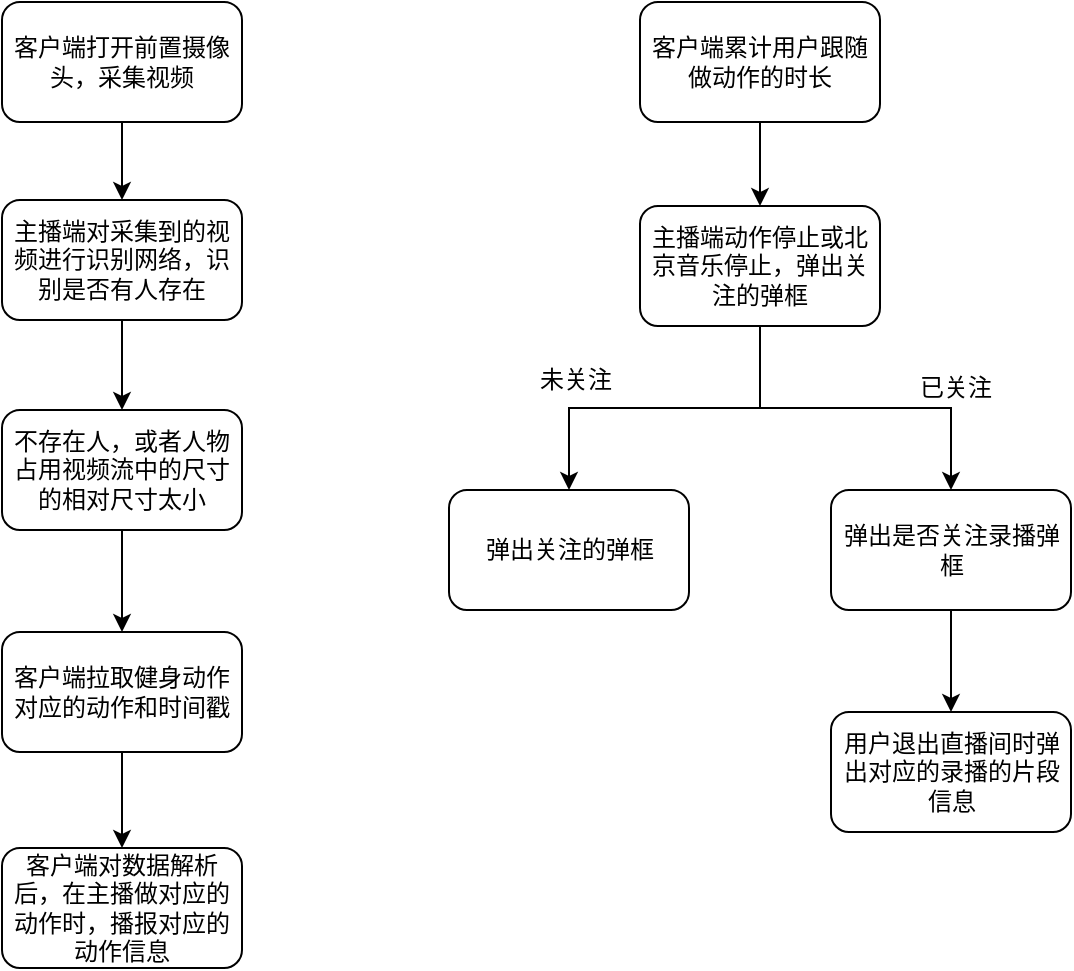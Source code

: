 <mxfile version="17.4.6" type="github" pages="3">
  <diagram id="e5OXoQ5SqC9MxrAJ35tx" name="Page-1">
    <mxGraphModel dx="1422" dy="761" grid="0" gridSize="10" guides="1" tooltips="1" connect="1" arrows="1" fold="1" page="1" pageScale="1" pageWidth="1169" pageHeight="827" math="0" shadow="0">
      <root>
        <mxCell id="0" />
        <mxCell id="1" parent="0" />
        <mxCell id="SPie6-P7ntc7rDsWFgAj-3" style="edgeStyle=orthogonalEdgeStyle;rounded=0;orthogonalLoop=1;jettySize=auto;html=1;exitX=0.5;exitY=1;exitDx=0;exitDy=0;" edge="1" parent="1" source="SPie6-P7ntc7rDsWFgAj-1" target="SPie6-P7ntc7rDsWFgAj-2">
          <mxGeometry relative="1" as="geometry" />
        </mxCell>
        <mxCell id="SPie6-P7ntc7rDsWFgAj-1" value="客户端打开前置摄像头，采集视频" style="rounded=1;whiteSpace=wrap;html=1;" vertex="1" parent="1">
          <mxGeometry x="447" y="49" width="120" height="60" as="geometry" />
        </mxCell>
        <mxCell id="SPie6-P7ntc7rDsWFgAj-5" style="edgeStyle=orthogonalEdgeStyle;rounded=0;orthogonalLoop=1;jettySize=auto;html=1;exitX=0.5;exitY=1;exitDx=0;exitDy=0;" edge="1" parent="1" source="SPie6-P7ntc7rDsWFgAj-2" target="SPie6-P7ntc7rDsWFgAj-4">
          <mxGeometry relative="1" as="geometry" />
        </mxCell>
        <mxCell id="SPie6-P7ntc7rDsWFgAj-2" value="主播端对采集到的视频进行识别网络，识别是否有人存在" style="rounded=1;whiteSpace=wrap;html=1;" vertex="1" parent="1">
          <mxGeometry x="447" y="148" width="120" height="60" as="geometry" />
        </mxCell>
        <mxCell id="SPie6-P7ntc7rDsWFgAj-7" style="edgeStyle=orthogonalEdgeStyle;rounded=0;orthogonalLoop=1;jettySize=auto;html=1;exitX=0.5;exitY=1;exitDx=0;exitDy=0;" edge="1" parent="1" source="SPie6-P7ntc7rDsWFgAj-4" target="SPie6-P7ntc7rDsWFgAj-6">
          <mxGeometry relative="1" as="geometry" />
        </mxCell>
        <mxCell id="SPie6-P7ntc7rDsWFgAj-4" value="不存在人，或者人物占用视频流中的尺寸的相对尺寸太小" style="rounded=1;whiteSpace=wrap;html=1;" vertex="1" parent="1">
          <mxGeometry x="447" y="253" width="120" height="60" as="geometry" />
        </mxCell>
        <mxCell id="SPie6-P7ntc7rDsWFgAj-9" style="edgeStyle=orthogonalEdgeStyle;rounded=0;orthogonalLoop=1;jettySize=auto;html=1;exitX=0.5;exitY=1;exitDx=0;exitDy=0;" edge="1" parent="1" source="SPie6-P7ntc7rDsWFgAj-6" target="SPie6-P7ntc7rDsWFgAj-8">
          <mxGeometry relative="1" as="geometry" />
        </mxCell>
        <mxCell id="SPie6-P7ntc7rDsWFgAj-6" value="客户端拉取健身动作对应的动作和时间戳" style="rounded=1;whiteSpace=wrap;html=1;" vertex="1" parent="1">
          <mxGeometry x="447" y="364" width="120" height="60" as="geometry" />
        </mxCell>
        <mxCell id="SPie6-P7ntc7rDsWFgAj-8" value="客户端对数据解析后，在主播做对应的动作时，播报对应的动作信息" style="rounded=1;whiteSpace=wrap;html=1;" vertex="1" parent="1">
          <mxGeometry x="447" y="472" width="120" height="60" as="geometry" />
        </mxCell>
        <mxCell id="SPie6-P7ntc7rDsWFgAj-18" style="edgeStyle=orthogonalEdgeStyle;rounded=0;orthogonalLoop=1;jettySize=auto;html=1;exitX=0.5;exitY=1;exitDx=0;exitDy=0;" edge="1" parent="1" source="SPie6-P7ntc7rDsWFgAj-10" target="SPie6-P7ntc7rDsWFgAj-17">
          <mxGeometry relative="1" as="geometry" />
        </mxCell>
        <mxCell id="SPie6-P7ntc7rDsWFgAj-10" value="客户端累计用户跟随做动作的时长" style="rounded=1;whiteSpace=wrap;html=1;" vertex="1" parent="1">
          <mxGeometry x="766" y="49" width="120" height="60" as="geometry" />
        </mxCell>
        <mxCell id="SPie6-P7ntc7rDsWFgAj-11" value="弹出关注的弹框" style="rounded=1;whiteSpace=wrap;html=1;" vertex="1" parent="1">
          <mxGeometry x="670.5" y="293" width="120" height="60" as="geometry" />
        </mxCell>
        <mxCell id="SPie6-P7ntc7rDsWFgAj-22" style="edgeStyle=orthogonalEdgeStyle;rounded=0;orthogonalLoop=1;jettySize=auto;html=1;exitX=0.5;exitY=1;exitDx=0;exitDy=0;" edge="1" parent="1" source="SPie6-P7ntc7rDsWFgAj-12" target="SPie6-P7ntc7rDsWFgAj-21">
          <mxGeometry relative="1" as="geometry" />
        </mxCell>
        <mxCell id="SPie6-P7ntc7rDsWFgAj-12" value="弹出是否关注录播弹框" style="rounded=1;whiteSpace=wrap;html=1;" vertex="1" parent="1">
          <mxGeometry x="861.5" y="293" width="120" height="60" as="geometry" />
        </mxCell>
        <mxCell id="SPie6-P7ntc7rDsWFgAj-14" value="未关注" style="text;html=1;strokeColor=none;fillColor=none;align=center;verticalAlign=middle;whiteSpace=wrap;rounded=0;" vertex="1" parent="1">
          <mxGeometry x="704" y="223" width="60" height="30" as="geometry" />
        </mxCell>
        <mxCell id="SPie6-P7ntc7rDsWFgAj-16" value="已关注" style="text;html=1;strokeColor=none;fillColor=none;align=center;verticalAlign=middle;whiteSpace=wrap;rounded=0;" vertex="1" parent="1">
          <mxGeometry x="894" y="227" width="60" height="30" as="geometry" />
        </mxCell>
        <mxCell id="SPie6-P7ntc7rDsWFgAj-19" style="edgeStyle=orthogonalEdgeStyle;rounded=0;orthogonalLoop=1;jettySize=auto;html=1;exitX=0.5;exitY=1;exitDx=0;exitDy=0;" edge="1" parent="1" source="SPie6-P7ntc7rDsWFgAj-17" target="SPie6-P7ntc7rDsWFgAj-11">
          <mxGeometry relative="1" as="geometry" />
        </mxCell>
        <mxCell id="SPie6-P7ntc7rDsWFgAj-20" style="edgeStyle=orthogonalEdgeStyle;rounded=0;orthogonalLoop=1;jettySize=auto;html=1;exitX=0.5;exitY=1;exitDx=0;exitDy=0;" edge="1" parent="1" source="SPie6-P7ntc7rDsWFgAj-17" target="SPie6-P7ntc7rDsWFgAj-12">
          <mxGeometry relative="1" as="geometry" />
        </mxCell>
        <mxCell id="SPie6-P7ntc7rDsWFgAj-17" value="主播端动作停止或北京音乐停止，弹出关注的弹框" style="rounded=1;whiteSpace=wrap;html=1;" vertex="1" parent="1">
          <mxGeometry x="766" y="151" width="120" height="60" as="geometry" />
        </mxCell>
        <mxCell id="SPie6-P7ntc7rDsWFgAj-21" value="用户退出直播间时弹出对应的录播的片段信息" style="rounded=1;whiteSpace=wrap;html=1;" vertex="1" parent="1">
          <mxGeometry x="861.5" y="404" width="120" height="60" as="geometry" />
        </mxCell>
      </root>
    </mxGraphModel>
  </diagram>
  <diagram id="iVXM0-kLwiwYurWZy1wc" name="Page-2">
    <mxGraphModel dx="1422" dy="761" grid="0" gridSize="10" guides="1" tooltips="1" connect="1" arrows="1" fold="1" page="1" pageScale="1" pageWidth="1169" pageHeight="827" math="0" shadow="0">
      <root>
        <mxCell id="0" />
        <mxCell id="1" parent="0" />
        <mxCell id="CZDeiQBbj6XMOYfNOe-e-3" style="edgeStyle=orthogonalEdgeStyle;rounded=0;orthogonalLoop=1;jettySize=auto;html=1;exitX=0.5;exitY=1;exitDx=0;exitDy=0;" edge="1" parent="1" source="CZDeiQBbj6XMOYfNOe-e-1" target="CZDeiQBbj6XMOYfNOe-e-2">
          <mxGeometry relative="1" as="geometry" />
        </mxCell>
        <mxCell id="CZDeiQBbj6XMOYfNOe-e-1" value="客户端通过前置摄像头采集用户动作" style="rounded=1;whiteSpace=wrap;html=1;" vertex="1" parent="1">
          <mxGeometry x="426" y="32" width="120" height="60" as="geometry" />
        </mxCell>
        <mxCell id="CZDeiQBbj6XMOYfNOe-e-5" style="edgeStyle=orthogonalEdgeStyle;rounded=0;orthogonalLoop=1;jettySize=auto;html=1;exitX=0.5;exitY=1;exitDx=0;exitDy=0;" edge="1" parent="1" source="CZDeiQBbj6XMOYfNOe-e-2" target="CZDeiQBbj6XMOYfNOe-e-4">
          <mxGeometry relative="1" as="geometry" />
        </mxCell>
        <mxCell id="CZDeiQBbj6XMOYfNOe-e-2" value="通过动作识别网络识别动作，并在一定时间内跟随主播动作" style="rounded=1;whiteSpace=wrap;html=1;" vertex="1" parent="1">
          <mxGeometry x="426" y="141" width="120" height="60" as="geometry" />
        </mxCell>
        <mxCell id="CZDeiQBbj6XMOYfNOe-e-7" style="edgeStyle=orthogonalEdgeStyle;rounded=0;orthogonalLoop=1;jettySize=auto;html=1;exitX=0.5;exitY=1;exitDx=0;exitDy=0;" edge="1" parent="1" source="CZDeiQBbj6XMOYfNOe-e-4" target="CZDeiQBbj6XMOYfNOe-e-6">
          <mxGeometry relative="1" as="geometry" />
        </mxCell>
        <mxCell id="CZDeiQBbj6XMOYfNOe-e-4" value="客户端会弹出是否开启动作指导" style="rounded=1;whiteSpace=wrap;html=1;" vertex="1" parent="1">
          <mxGeometry x="426" y="247" width="120" height="60" as="geometry" />
        </mxCell>
        <mxCell id="CZDeiQBbj6XMOYfNOe-e-9" style="edgeStyle=orthogonalEdgeStyle;rounded=0;orthogonalLoop=1;jettySize=auto;html=1;exitX=0.5;exitY=1;exitDx=0;exitDy=0;" edge="1" parent="1" source="CZDeiQBbj6XMOYfNOe-e-6" target="CZDeiQBbj6XMOYfNOe-e-8">
          <mxGeometry relative="1" as="geometry" />
        </mxCell>
        <mxCell id="CZDeiQBbj6XMOYfNOe-e-11" style="edgeStyle=orthogonalEdgeStyle;rounded=0;orthogonalLoop=1;jettySize=auto;html=1;exitX=0.5;exitY=1;exitDx=0;exitDy=0;" edge="1" parent="1" source="CZDeiQBbj6XMOYfNOe-e-6" target="CZDeiQBbj6XMOYfNOe-e-10">
          <mxGeometry relative="1" as="geometry" />
        </mxCell>
        <mxCell id="CZDeiQBbj6XMOYfNOe-e-6" value="开启动作指导后，客户端会要求服务器推送主播的动作指令和时间戳" style="rounded=1;whiteSpace=wrap;html=1;" vertex="1" parent="1">
          <mxGeometry x="426" y="345" width="120" height="60" as="geometry" />
        </mxCell>
        <mxCell id="CZDeiQBbj6XMOYfNOe-e-8" value="客户端收到数据后，会结合时间戳来，播报动作" style="rounded=1;whiteSpace=wrap;html=1;" vertex="1" parent="1">
          <mxGeometry x="306" y="473" width="120" height="60" as="geometry" />
        </mxCell>
        <mxCell id="CZDeiQBbj6XMOYfNOe-e-13" style="edgeStyle=orthogonalEdgeStyle;rounded=0;orthogonalLoop=1;jettySize=auto;html=1;exitX=0.5;exitY=1;exitDx=0;exitDy=0;" edge="1" parent="1" source="CZDeiQBbj6XMOYfNOe-e-10" target="CZDeiQBbj6XMOYfNOe-e-12">
          <mxGeometry relative="1" as="geometry" />
        </mxCell>
        <mxCell id="CZDeiQBbj6XMOYfNOe-e-10" value="通过识别人体关键点和主播的关键点来比对，并记录数据" style="rounded=1;whiteSpace=wrap;html=1;" vertex="1" parent="1">
          <mxGeometry x="554" y="473" width="120" height="60" as="geometry" />
        </mxCell>
        <mxCell id="CZDeiQBbj6XMOYfNOe-e-15" style="edgeStyle=orthogonalEdgeStyle;rounded=0;orthogonalLoop=1;jettySize=auto;html=1;exitX=0.5;exitY=1;exitDx=0;exitDy=0;" edge="1" parent="1" source="CZDeiQBbj6XMOYfNOe-e-12" target="CZDeiQBbj6XMOYfNOe-e-14">
          <mxGeometry relative="1" as="geometry" />
        </mxCell>
        <mxCell id="CZDeiQBbj6XMOYfNOe-e-12" value="当主播下播或者退出直播间后，客户端会在结束页提供用户动作的记录" style="rounded=1;whiteSpace=wrap;html=1;" vertex="1" parent="1">
          <mxGeometry x="554" y="576" width="120" height="60" as="geometry" />
        </mxCell>
        <mxCell id="CZDeiQBbj6XMOYfNOe-e-17" style="edgeStyle=orthogonalEdgeStyle;rounded=0;orthogonalLoop=1;jettySize=auto;html=1;exitX=1;exitY=0.5;exitDx=0;exitDy=0;" edge="1" parent="1" source="CZDeiQBbj6XMOYfNOe-e-14" target="CZDeiQBbj6XMOYfNOe-e-16">
          <mxGeometry relative="1" as="geometry" />
        </mxCell>
        <mxCell id="CZDeiQBbj6XMOYfNOe-e-14" value="在动作偏差较大的动作后添加提醒按钮" style="rounded=1;whiteSpace=wrap;html=1;" vertex="1" parent="1">
          <mxGeometry x="554" y="684" width="120" height="60" as="geometry" />
        </mxCell>
        <mxCell id="CZDeiQBbj6XMOYfNOe-e-16" value="选择后，每次主播做对应的动作的时候，会给用户动作语音提醒" style="rounded=1;whiteSpace=wrap;html=1;" vertex="1" parent="1">
          <mxGeometry x="754" y="684" width="120" height="60" as="geometry" />
        </mxCell>
      </root>
    </mxGraphModel>
  </diagram>
  <diagram id="8qPfMr1il7d073QvAhxC" name="Page-3">
    <mxGraphModel dx="1422" dy="761" grid="0" gridSize="10" guides="1" tooltips="1" connect="1" arrows="1" fold="1" page="1" pageScale="1" pageWidth="1169" pageHeight="827" math="0" shadow="0">
      <root>
        <mxCell id="0" />
        <mxCell id="1" parent="0" />
      </root>
    </mxGraphModel>
  </diagram>
</mxfile>
